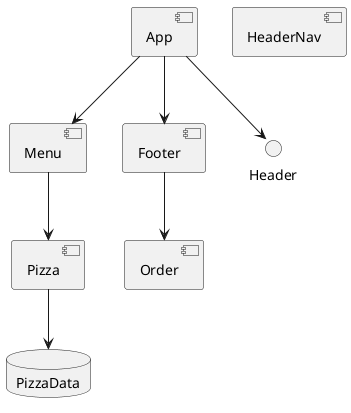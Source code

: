 @startuml
component App 
    component HeaderNav
    component Menu
    component Footer



component Pizza


component "Footer"
component Order

database PizzaData

App --> Header
App --> Menu
App --> Footer
Menu --> Pizza
Pizza --> PizzaData
"Footer" --> Order
@enduml
